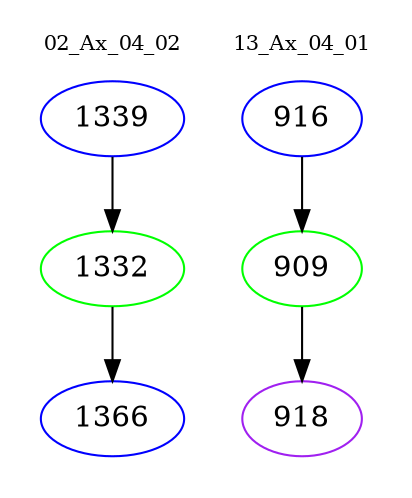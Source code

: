 digraph{
subgraph cluster_0 {
color = white
label = "02_Ax_04_02";
fontsize=10;
T0_1339 [label="1339", color="blue"]
T0_1339 -> T0_1332 [color="black"]
T0_1332 [label="1332", color="green"]
T0_1332 -> T0_1366 [color="black"]
T0_1366 [label="1366", color="blue"]
}
subgraph cluster_1 {
color = white
label = "13_Ax_04_01";
fontsize=10;
T1_916 [label="916", color="blue"]
T1_916 -> T1_909 [color="black"]
T1_909 [label="909", color="green"]
T1_909 -> T1_918 [color="black"]
T1_918 [label="918", color="purple"]
}
}
